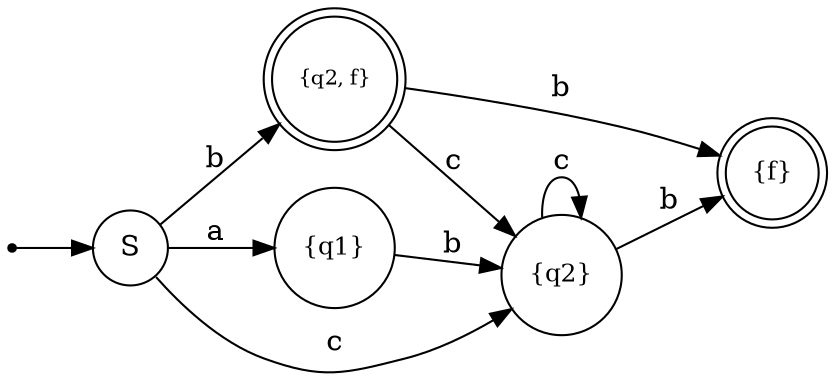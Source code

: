 digraph finite_state_machine {
    rankdir=LR;
    size="8,5"

    node [shape = doublecircle, label="{f}", fontsize=12] f;
    node [shape = doublecircle, label="{q2, f}", fontsize=10] q2f;

    node [shape = circle, label="S", fontsize=14] S;
    node [shape = circle, label="{q1}", fontsize=12] q1;
    node [shape = circle, label="{q2}", fontsize=12] q2;

    node [shape = point ]; qi
    qi -> S;

    S   -> q1  [ label = "a" ];
    S   -> q2f [ label = "b" ];
    S   -> q2  [ label = "c" ];

    q1  -> q2  [ label = "b" ];

    q2f -> f   [ label = "b" ];
    q2f -> q2  [ label = "c" ];

    q2  -> f   [ label = "b" ];
    q2  -> q2  [ label = "c" ];
}

